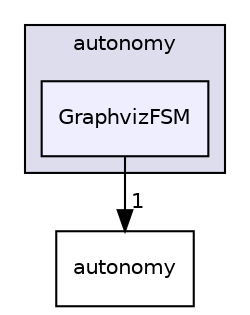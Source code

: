 digraph "/root/scrimmage/scrimmage/include/scrimmage/plugins/autonomy/GraphvizFSM" {
  compound=true
  node [ fontsize="10", fontname="Helvetica"];
  edge [ labelfontsize="10", labelfontname="Helvetica"];
  subgraph clusterdir_5aacfe0deb1b51de3b8a4437197fbda8 {
    graph [ bgcolor="#ddddee", pencolor="black", label="autonomy" fontname="Helvetica", fontsize="10", URL="dir_5aacfe0deb1b51de3b8a4437197fbda8.html"]
  dir_8bdbae8c9252e984668ea260bd139d75 [shape=box, label="GraphvizFSM", style="filled", fillcolor="#eeeeff", pencolor="black", URL="dir_8bdbae8c9252e984668ea260bd139d75.html"];
  }
  dir_b3bb4020ef55165afbb203d4dc0e2378 [shape=box label="autonomy" URL="dir_b3bb4020ef55165afbb203d4dc0e2378.html"];
  dir_8bdbae8c9252e984668ea260bd139d75->dir_b3bb4020ef55165afbb203d4dc0e2378 [headlabel="1", labeldistance=1.5 headhref="dir_000035_000006.html"];
}
